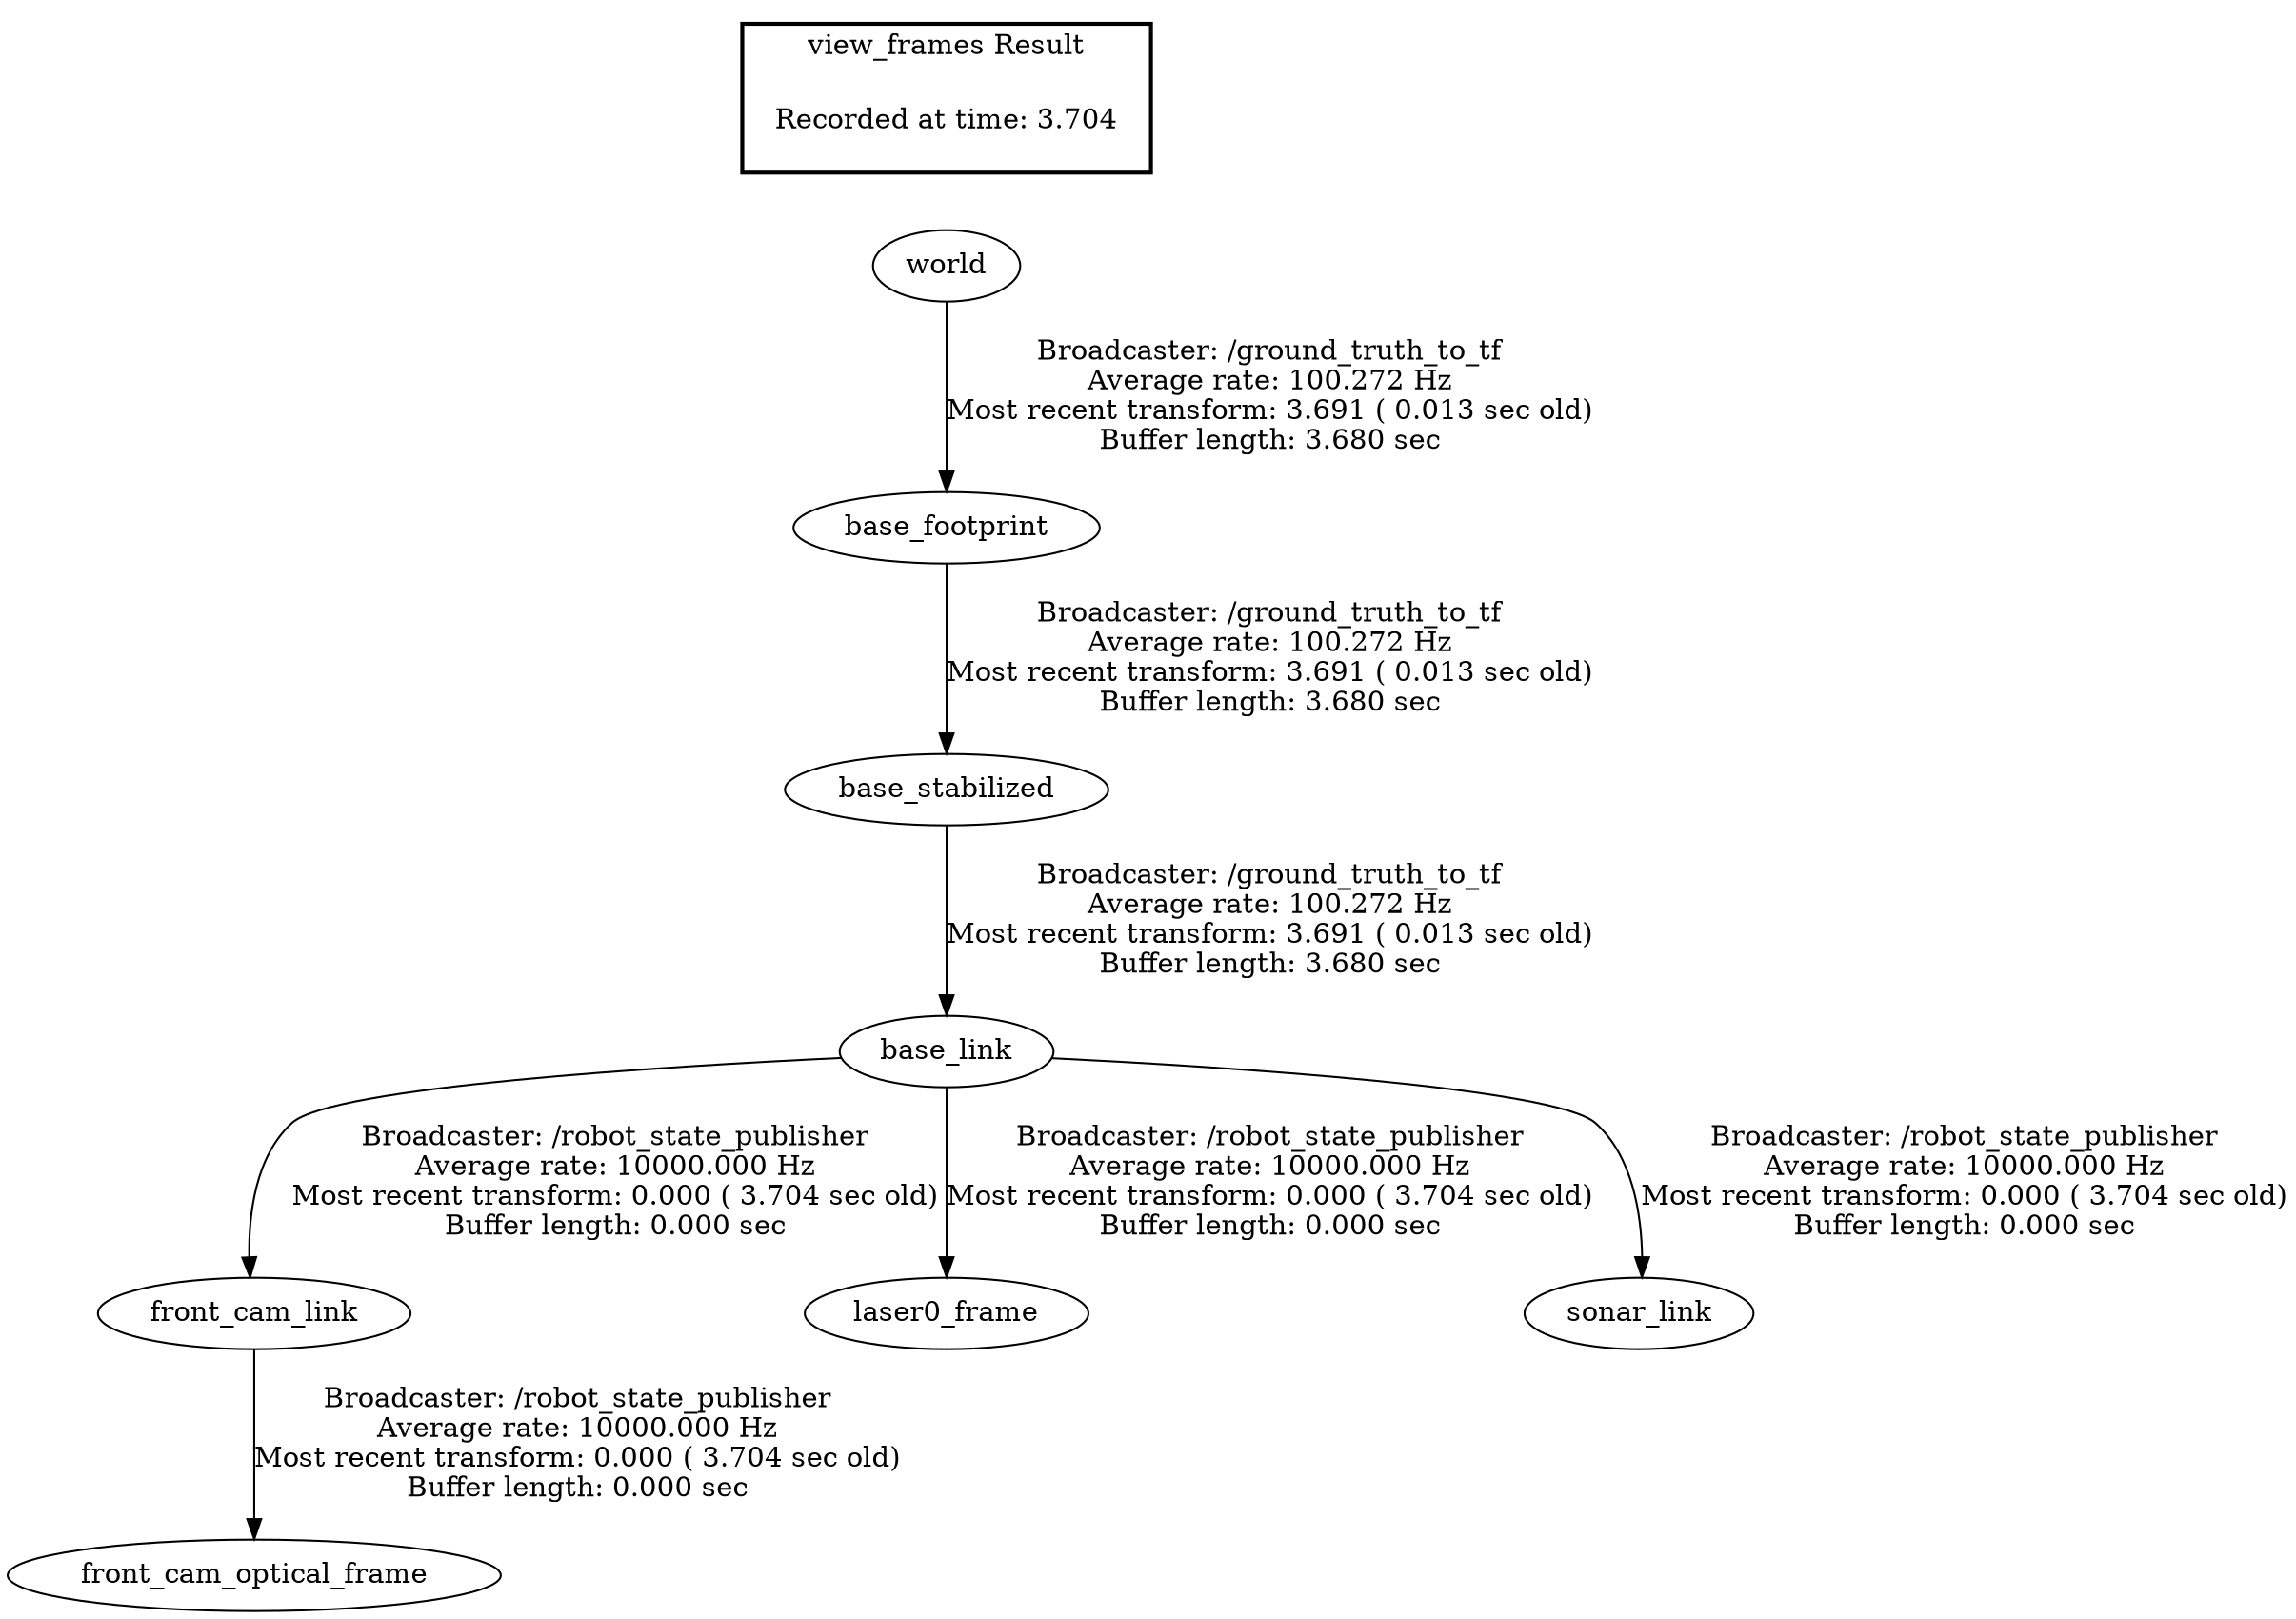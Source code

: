 digraph G {
"world" -> "base_footprint"[label="Broadcaster: /ground_truth_to_tf\nAverage rate: 100.272 Hz\nMost recent transform: 3.691 ( 0.013 sec old)\nBuffer length: 3.680 sec\n"];
"base_footprint" -> "base_stabilized"[label="Broadcaster: /ground_truth_to_tf\nAverage rate: 100.272 Hz\nMost recent transform: 3.691 ( 0.013 sec old)\nBuffer length: 3.680 sec\n"];
"base_stabilized" -> "base_link"[label="Broadcaster: /ground_truth_to_tf\nAverage rate: 100.272 Hz\nMost recent transform: 3.691 ( 0.013 sec old)\nBuffer length: 3.680 sec\n"];
"base_link" -> "front_cam_link"[label="Broadcaster: /robot_state_publisher\nAverage rate: 10000.000 Hz\nMost recent transform: 0.000 ( 3.704 sec old)\nBuffer length: 0.000 sec\n"];
"front_cam_link" -> "front_cam_optical_frame"[label="Broadcaster: /robot_state_publisher\nAverage rate: 10000.000 Hz\nMost recent transform: 0.000 ( 3.704 sec old)\nBuffer length: 0.000 sec\n"];
"base_link" -> "laser0_frame"[label="Broadcaster: /robot_state_publisher\nAverage rate: 10000.000 Hz\nMost recent transform: 0.000 ( 3.704 sec old)\nBuffer length: 0.000 sec\n"];
"base_link" -> "sonar_link"[label="Broadcaster: /robot_state_publisher\nAverage rate: 10000.000 Hz\nMost recent transform: 0.000 ( 3.704 sec old)\nBuffer length: 0.000 sec\n"];
edge [style=invis];
 subgraph cluster_legend { style=bold; color=black; label ="view_frames Result";
"Recorded at time: 3.704"[ shape=plaintext ] ;
 }->"world";
}